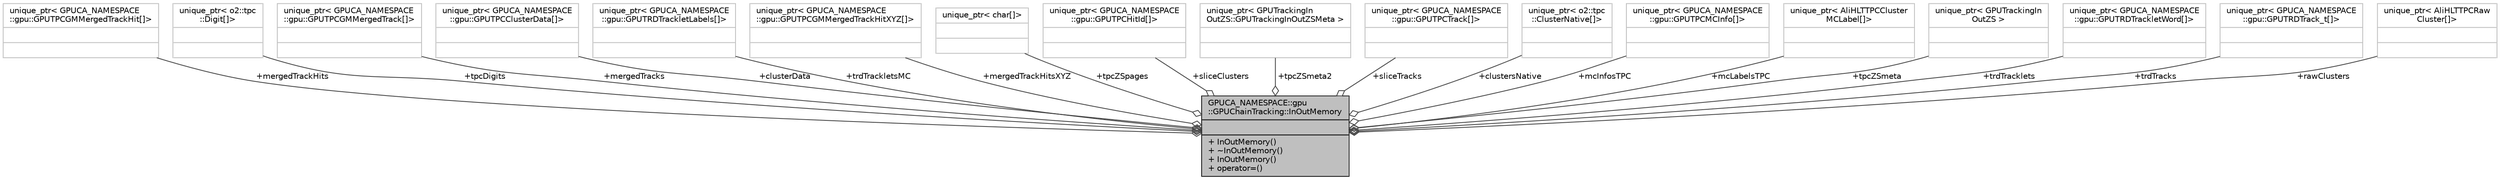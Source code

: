 digraph "GPUCA_NAMESPACE::gpu::GPUChainTracking::InOutMemory"
{
 // INTERACTIVE_SVG=YES
  bgcolor="transparent";
  edge [fontname="Helvetica",fontsize="10",labelfontname="Helvetica",labelfontsize="10"];
  node [fontname="Helvetica",fontsize="10",shape=record];
  Node1 [label="{GPUCA_NAMESPACE::gpu\l::GPUChainTracking::InOutMemory\n||+ InOutMemory()\l+ ~InOutMemory()\l+ InOutMemory()\l+ operator=()\l}",height=0.2,width=0.4,color="black", fillcolor="grey75", style="filled", fontcolor="black"];
  Node2 -> Node1 [color="grey25",fontsize="10",style="solid",label=" +mergedTrackHits" ,arrowhead="odiamond",fontname="Helvetica"];
  Node2 [label="{unique_ptr\< GPUCA_NAMESPACE\l::gpu::GPUTPCGMMergedTrackHit[]\>\n||}",height=0.2,width=0.4,color="grey75"];
  Node3 -> Node1 [color="grey25",fontsize="10",style="solid",label=" +tpcDigits" ,arrowhead="odiamond",fontname="Helvetica"];
  Node3 [label="{unique_ptr\< o2::tpc\l::Digit[]\>\n||}",height=0.2,width=0.4,color="grey75"];
  Node4 -> Node1 [color="grey25",fontsize="10",style="solid",label=" +mergedTracks" ,arrowhead="odiamond",fontname="Helvetica"];
  Node4 [label="{unique_ptr\< GPUCA_NAMESPACE\l::gpu::GPUTPCGMMergedTrack[]\>\n||}",height=0.2,width=0.4,color="grey75"];
  Node5 -> Node1 [color="grey25",fontsize="10",style="solid",label=" +clusterData" ,arrowhead="odiamond",fontname="Helvetica"];
  Node5 [label="{unique_ptr\< GPUCA_NAMESPACE\l::gpu::GPUTPCClusterData[]\>\n||}",height=0.2,width=0.4,color="grey75"];
  Node6 -> Node1 [color="grey25",fontsize="10",style="solid",label=" +trdTrackletsMC" ,arrowhead="odiamond",fontname="Helvetica"];
  Node6 [label="{unique_ptr\< GPUCA_NAMESPACE\l::gpu::GPUTRDTrackletLabels[]\>\n||}",height=0.2,width=0.4,color="grey75"];
  Node7 -> Node1 [color="grey25",fontsize="10",style="solid",label=" +mergedTrackHitsXYZ" ,arrowhead="odiamond",fontname="Helvetica"];
  Node7 [label="{unique_ptr\< GPUCA_NAMESPACE\l::gpu::GPUTPCGMMergedTrackHitXYZ[]\>\n||}",height=0.2,width=0.4,color="grey75"];
  Node8 -> Node1 [color="grey25",fontsize="10",style="solid",label=" +tpcZSpages" ,arrowhead="odiamond",fontname="Helvetica"];
  Node8 [label="{unique_ptr\< char[]\>\n||}",height=0.2,width=0.4,color="grey75"];
  Node9 -> Node1 [color="grey25",fontsize="10",style="solid",label=" +sliceClusters" ,arrowhead="odiamond",fontname="Helvetica"];
  Node9 [label="{unique_ptr\< GPUCA_NAMESPACE\l::gpu::GPUTPCHitId[]\>\n||}",height=0.2,width=0.4,color="grey75"];
  Node10 -> Node1 [color="grey25",fontsize="10",style="solid",label=" +tpcZSmeta2" ,arrowhead="odiamond",fontname="Helvetica"];
  Node10 [label="{unique_ptr\< GPUTrackingIn\lOutZS::GPUTrackingInOutZSMeta \>\n||}",height=0.2,width=0.4,color="grey75"];
  Node11 -> Node1 [color="grey25",fontsize="10",style="solid",label=" +sliceTracks" ,arrowhead="odiamond",fontname="Helvetica"];
  Node11 [label="{unique_ptr\< GPUCA_NAMESPACE\l::gpu::GPUTPCTrack[]\>\n||}",height=0.2,width=0.4,color="grey75"];
  Node12 -> Node1 [color="grey25",fontsize="10",style="solid",label=" +clustersNative" ,arrowhead="odiamond",fontname="Helvetica"];
  Node12 [label="{unique_ptr\< o2::tpc\l::ClusterNative[]\>\n||}",height=0.2,width=0.4,color="grey75"];
  Node13 -> Node1 [color="grey25",fontsize="10",style="solid",label=" +mcInfosTPC" ,arrowhead="odiamond",fontname="Helvetica"];
  Node13 [label="{unique_ptr\< GPUCA_NAMESPACE\l::gpu::GPUTPCMCInfo[]\>\n||}",height=0.2,width=0.4,color="grey75"];
  Node14 -> Node1 [color="grey25",fontsize="10",style="solid",label=" +mcLabelsTPC" ,arrowhead="odiamond",fontname="Helvetica"];
  Node14 [label="{unique_ptr\< AliHLTTPCCluster\lMCLabel[]\>\n||}",height=0.2,width=0.4,color="grey75"];
  Node15 -> Node1 [color="grey25",fontsize="10",style="solid",label=" +tpcZSmeta" ,arrowhead="odiamond",fontname="Helvetica"];
  Node15 [label="{unique_ptr\< GPUTrackingIn\lOutZS \>\n||}",height=0.2,width=0.4,color="grey75"];
  Node16 -> Node1 [color="grey25",fontsize="10",style="solid",label=" +trdTracklets" ,arrowhead="odiamond",fontname="Helvetica"];
  Node16 [label="{unique_ptr\< GPUCA_NAMESPACE\l::gpu::GPUTRDTrackletWord[]\>\n||}",height=0.2,width=0.4,color="grey75"];
  Node17 -> Node1 [color="grey25",fontsize="10",style="solid",label=" +trdTracks" ,arrowhead="odiamond",fontname="Helvetica"];
  Node17 [label="{unique_ptr\< GPUCA_NAMESPACE\l::gpu::GPUTRDTrack_t[]\>\n||}",height=0.2,width=0.4,color="grey75"];
  Node18 -> Node1 [color="grey25",fontsize="10",style="solid",label=" +rawClusters" ,arrowhead="odiamond",fontname="Helvetica"];
  Node18 [label="{unique_ptr\< AliHLTTPCRaw\lCluster[]\>\n||}",height=0.2,width=0.4,color="grey75"];
}
